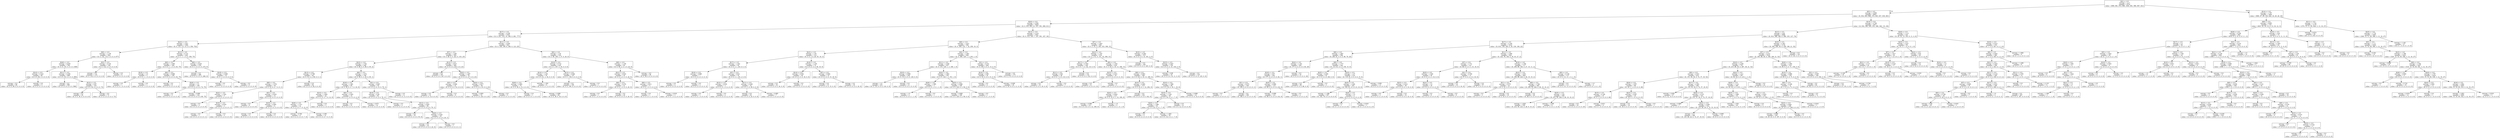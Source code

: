 digraph Tree {
node [shape=box] ;
0 [label="X[2] <= 0.5\nentropy = 3.17\nsamples = 8755\nvalue = [999, 981, 972, 988, 1000, 961, 966, 967, 921]"] ;
1 [label="X[5] <= 0.5\nentropy = 2.959\nsamples = 6851\nvalue = [0, 934, 943, 888, 374, 945, 937, 939, 891]"] ;
0 -> 1 [labeldistance=2.5, labelangle=45, headlabel="True"] ;
2 [label="X[20] <= 0.5\nentropy = 2.592\nsamples = 3834\nvalue = [0, 0, 553, 493, 21, 557, 591, 808, 811]"] ;
1 -> 2 ;
3 [label="X[17] <= 0.5\nentropy = 2.238\nsamples = 2183\nvalue = [0, 0, 241, 310, 14, 360, 0, 481, 777]"] ;
2 -> 3 ;
4 [label="X[23] <= 0.5\nentropy = 1.637\nsamples = 1360\nvalue = [0, 0, 133, 111, 6, 0, 0, 358, 752]"] ;
3 -> 4 ;
5 [label="X[8] <= 0.5\nentropy = 1.136\nsamples = 924\nvalue = [0, 0, 132, 110, 5, 0, 0, 0, 677]"] ;
4 -> 5 ;
6 [label="X[26] <= 0.5\nentropy = 0.639\nsamples = 784\nvalue = [0, 0, 0, 110, 5, 0, 0, 0, 669]"] ;
5 -> 6 ;
7 [label="X[14] <= 0.5\nentropy = 0.323\nsamples = 85\nvalue = [0, 0, 0, 80, 5, 0, 0, 0, 0]"] ;
6 -> 7 ;
8 [label="entropy = 0.0\nsamples = 80\nvalue = [0, 0, 0, 80, 0, 0, 0, 0, 0]"] ;
7 -> 8 ;
9 [label="entropy = 0.0\nsamples = 5\nvalue = [0, 0, 0, 0, 5, 0, 0, 0, 0]"] ;
7 -> 9 ;
10 [label="X[11] <= 0.5\nentropy = 0.256\nsamples = 699\nvalue = [0, 0, 0, 30, 0, 0, 0, 0, 669]"] ;
6 -> 10 ;
11 [label="entropy = 0.0\nsamples = 596\nvalue = [0, 0, 0, 0, 0, 0, 0, 0, 596]"] ;
10 -> 11 ;
12 [label="X[12] <= 0.5\nentropy = 0.87\nsamples = 103\nvalue = [0, 0, 0, 30, 0, 0, 0, 0, 73]"] ;
10 -> 12 ;
13 [label="entropy = 0.0\nsamples = 30\nvalue = [0, 0, 0, 30, 0, 0, 0, 0, 0]"] ;
12 -> 13 ;
14 [label="entropy = 0.0\nsamples = 73\nvalue = [0, 0, 0, 0, 0, 0, 0, 0, 73]"] ;
12 -> 14 ;
15 [label="X[3] <= 0.5\nentropy = 0.316\nsamples = 140\nvalue = [0, 0, 132, 0, 0, 0, 0, 0, 8]"] ;
5 -> 15 ;
16 [label="entropy = 0.0\nsamples = 132\nvalue = [0, 0, 132, 0, 0, 0, 0, 0, 0]"] ;
15 -> 16 ;
17 [label="entropy = 0.0\nsamples = 8\nvalue = [0, 0, 0, 0, 0, 0, 0, 0, 8]"] ;
15 -> 17 ;
18 [label="X[13] <= 0.5\nentropy = 0.731\nsamples = 436\nvalue = [0, 0, 1, 1, 1, 0, 0, 358, 75]"] ;
4 -> 18 ;
19 [label="X[9] <= 0.5\nentropy = 1.095\nsamples = 160\nvalue = [0, 0, 0, 1, 1, 0, 0, 83, 75]"] ;
18 -> 19 ;
20 [label="X[19] <= 0.5\nentropy = 1.0\nsamples = 2\nvalue = [0, 0, 0, 1, 1, 0, 0, 0, 0]"] ;
19 -> 20 ;
21 [label="entropy = 0.0\nsamples = 1\nvalue = [0, 0, 0, 0, 1, 0, 0, 0, 0]"] ;
20 -> 21 ;
22 [label="entropy = 0.0\nsamples = 1\nvalue = [0, 0, 0, 1, 0, 0, 0, 0, 0]"] ;
20 -> 22 ;
23 [label="X[6] <= 0.5\nentropy = 0.998\nsamples = 158\nvalue = [0, 0, 0, 0, 0, 0, 0, 83, 75]"] ;
19 -> 23 ;
24 [label="entropy = 0.0\nsamples = 9\nvalue = [0, 0, 0, 0, 0, 0, 0, 9, 0]"] ;
23 -> 24 ;
25 [label="X[26] <= 0.5\nentropy = 1.0\nsamples = 149\nvalue = [0, 0, 0, 0, 0, 0, 0, 74, 75]"] ;
23 -> 25 ;
26 [label="entropy = 0.0\nsamples = 5\nvalue = [0, 0, 0, 0, 0, 0, 0, 5, 0]"] ;
25 -> 26 ;
27 [label="entropy = 0.999\nsamples = 144\nvalue = [0, 0, 0, 0, 0, 0, 0, 69, 75]"] ;
25 -> 27 ;
28 [label="X[8] <= 0.5\nentropy = 0.035\nsamples = 276\nvalue = [0, 0, 1, 0, 0, 0, 0, 275, 0]"] ;
18 -> 28 ;
29 [label="entropy = 0.0\nsamples = 266\nvalue = [0, 0, 0, 0, 0, 0, 0, 266, 0]"] ;
28 -> 29 ;
30 [label="X[18] <= 0.5\nentropy = 0.469\nsamples = 10\nvalue = [0, 0, 1, 0, 0, 0, 0, 9, 0]"] ;
28 -> 30 ;
31 [label="entropy = 0.0\nsamples = 1\nvalue = [0, 0, 1, 0, 0, 0, 0, 0, 0]"] ;
30 -> 31 ;
32 [label="entropy = 0.0\nsamples = 9\nvalue = [0, 0, 0, 0, 0, 0, 0, 9, 0]"] ;
30 -> 32 ;
33 [label="X[11] <= 0.5\nentropy = 2.029\nsamples = 823\nvalue = [0, 0, 108, 199, 8, 360, 0, 123, 25]"] ;
3 -> 33 ;
34 [label="X[7] <= 0.5\nentropy = 1.487\nsamples = 505\nvalue = [0, 0, 49, 0, 5, 323, 0, 103, 25]"] ;
33 -> 34 ;
35 [label="X[23] <= 0.5\nentropy = 1.702\nsamples = 240\nvalue = [0, 0, 49, 0, 5, 89, 0, 95, 2]"] ;
34 -> 35 ;
36 [label="X[13] <= 0.5\nentropy = 0.788\nsamples = 82\nvalue = [0, 0, 10, 0, 2, 69, 0, 0, 1]"] ;
35 -> 36 ;
37 [label="X[8] <= 0.5\nentropy = 1.578\nsamples = 20\nvalue = [0, 0, 10, 0, 2, 7, 0, 0, 1]"] ;
36 -> 37 ;
38 [label="X[22] <= 0.5\nentropy = 1.522\nsamples = 5\nvalue = [0, 0, 0, 0, 2, 2, 0, 0, 1]"] ;
37 -> 38 ;
39 [label="entropy = 0.0\nsamples = 2\nvalue = [0, 0, 0, 0, 0, 2, 0, 0, 0]"] ;
38 -> 39 ;
40 [label="X[18] <= 0.5\nentropy = 0.918\nsamples = 3\nvalue = [0, 0, 0, 0, 2, 0, 0, 0, 1]"] ;
38 -> 40 ;
41 [label="entropy = 0.0\nsamples = 1\nvalue = [0, 0, 0, 0, 0, 0, 0, 0, 1]"] ;
40 -> 41 ;
42 [label="entropy = 0.0\nsamples = 2\nvalue = [0, 0, 0, 0, 2, 0, 0, 0, 0]"] ;
40 -> 42 ;
43 [label="X[3] <= 0.5\nentropy = 0.918\nsamples = 15\nvalue = [0, 0, 10, 0, 0, 5, 0, 0, 0]"] ;
37 -> 43 ;
44 [label="entropy = 0.0\nsamples = 6\nvalue = [0, 0, 6, 0, 0, 0, 0, 0, 0]"] ;
43 -> 44 ;
45 [label="X[19] <= 0.5\nentropy = 0.991\nsamples = 9\nvalue = [0, 0, 4, 0, 0, 5, 0, 0, 0]"] ;
43 -> 45 ;
46 [label="entropy = 0.0\nsamples = 4\nvalue = [0, 0, 4, 0, 0, 0, 0, 0, 0]"] ;
45 -> 46 ;
47 [label="entropy = 0.0\nsamples = 5\nvalue = [0, 0, 0, 0, 0, 5, 0, 0, 0]"] ;
45 -> 47 ;
48 [label="entropy = 0.0\nsamples = 62\nvalue = [0, 0, 0, 0, 0, 62, 0, 0, 0]"] ;
36 -> 48 ;
49 [label="X[6] <= 0.5\nentropy = 1.472\nsamples = 158\nvalue = [0, 0, 39, 0, 3, 20, 0, 95, 1]"] ;
35 -> 49 ;
50 [label="X[19] <= 0.5\nentropy = 1.491\nsamples = 65\nvalue = [0, 0, 39, 0, 3, 7, 0, 16, 0]"] ;
49 -> 50 ;
51 [label="X[14] <= 0.5\nentropy = 1.692\nsamples = 24\nvalue = [0, 0, 2, 0, 3, 7, 0, 12, 0]"] ;
50 -> 51 ;
52 [label="X[26] <= 0.5\nentropy = 1.313\nsamples = 21\nvalue = [0, 0, 2, 0, 0, 7, 0, 12, 0]"] ;
51 -> 52 ;
53 [label="entropy = 0.764\nsamples = 9\nvalue = [0, 0, 2, 0, 0, 0, 0, 7, 0]"] ;
52 -> 53 ;
54 [label="entropy = 0.98\nsamples = 12\nvalue = [0, 0, 0, 0, 0, 7, 0, 5, 0]"] ;
52 -> 54 ;
55 [label="entropy = 0.0\nsamples = 3\nvalue = [0, 0, 0, 0, 3, 0, 0, 0, 0]"] ;
51 -> 55 ;
56 [label="X[0] <= 0.5\nentropy = 0.461\nsamples = 41\nvalue = [0, 0, 37, 0, 0, 0, 0, 4, 0]"] ;
50 -> 56 ;
57 [label="entropy = 0.0\nsamples = 31\nvalue = [0, 0, 31, 0, 0, 0, 0, 0, 0]"] ;
56 -> 57 ;
58 [label="entropy = 0.971\nsamples = 10\nvalue = [0, 0, 6, 0, 0, 0, 0, 4, 0]"] ;
56 -> 58 ;
59 [label="X[1] <= 0.5\nentropy = 0.667\nsamples = 93\nvalue = [0, 0, 0, 0, 0, 13, 0, 79, 1]"] ;
49 -> 59 ;
60 [label="X[19] <= 0.5\nentropy = 0.26\nsamples = 82\nvalue = [0, 0, 0, 0, 0, 2, 0, 79, 1]"] ;
59 -> 60 ;
61 [label="entropy = 0.0\nsamples = 2\nvalue = [0, 0, 0, 0, 0, 2, 0, 0, 0]"] ;
60 -> 61 ;
62 [label="X[12] <= 0.5\nentropy = 0.097\nsamples = 80\nvalue = [0, 0, 0, 0, 0, 0, 0, 79, 1]"] ;
60 -> 62 ;
63 [label="entropy = 0.0\nsamples = 55\nvalue = [0, 0, 0, 0, 0, 0, 0, 55, 0]"] ;
62 -> 63 ;
64 [label="X[26] <= 0.5\nentropy = 0.242\nsamples = 25\nvalue = [0, 0, 0, 0, 0, 0, 0, 24, 1]"] ;
62 -> 64 ;
65 [label="entropy = 0.0\nsamples = 24\nvalue = [0, 0, 0, 0, 0, 0, 0, 24, 0]"] ;
64 -> 65 ;
66 [label="entropy = 0.0\nsamples = 1\nvalue = [0, 0, 0, 0, 0, 0, 0, 0, 1]"] ;
64 -> 66 ;
67 [label="entropy = 0.0\nsamples = 11\nvalue = [0, 0, 0, 0, 0, 11, 0, 0, 0]"] ;
59 -> 67 ;
68 [label="X[12] <= 0.5\nentropy = 0.617\nsamples = 265\nvalue = [0, 0, 0, 0, 0, 234, 0, 8, 23]"] ;
34 -> 68 ;
69 [label="entropy = 0.0\nsamples = 187\nvalue = [0, 0, 0, 0, 0, 187, 0, 0, 0]"] ;
68 -> 69 ;
70 [label="X[22] <= 0.5\nentropy = 1.297\nsamples = 78\nvalue = [0, 0, 0, 0, 0, 47, 0, 8, 23]"] ;
68 -> 70 ;
71 [label="X[3] <= 0.5\nentropy = 0.946\nsamples = 22\nvalue = [0, 0, 0, 0, 0, 14, 0, 8, 0]"] ;
70 -> 71 ;
72 [label="entropy = 0.0\nsamples = 14\nvalue = [0, 0, 0, 0, 0, 14, 0, 0, 0]"] ;
71 -> 72 ;
73 [label="entropy = 0.0\nsamples = 8\nvalue = [0, 0, 0, 0, 0, 0, 0, 8, 0]"] ;
71 -> 73 ;
74 [label="X[24] <= 0.5\nentropy = 0.977\nsamples = 56\nvalue = [0, 0, 0, 0, 0, 33, 0, 0, 23]"] ;
70 -> 74 ;
75 [label="entropy = 0.993\nsamples = 51\nvalue = [0, 0, 0, 0, 0, 28, 0, 0, 23]"] ;
74 -> 75 ;
76 [label="entropy = 0.0\nsamples = 5\nvalue = [0, 0, 0, 0, 0, 5, 0, 0, 0]"] ;
74 -> 76 ;
77 [label="X[0] <= 0.5\nentropy = 1.55\nsamples = 318\nvalue = [0, 0, 59, 199, 3, 37, 0, 20, 0]"] ;
33 -> 77 ;
78 [label="X[19] <= 0.5\nentropy = 0.731\nsamples = 235\nvalue = [0, 0, 1, 197, 3, 34, 0, 0, 0]"] ;
77 -> 78 ;
79 [label="X[14] <= 0.5\nentropy = 1.191\nsamples = 78\nvalue = [0, 0, 0, 41, 3, 34, 0, 0, 0]"] ;
78 -> 79 ;
80 [label="X[26] <= 0.5\nentropy = 0.991\nsamples = 70\nvalue = [0, 0, 0, 39, 0, 31, 0, 0, 0]"] ;
79 -> 80 ;
81 [label="entropy = 0.0\nsamples = 1\nvalue = [0, 0, 0, 0, 0, 1, 0, 0, 0]"] ;
80 -> 81 ;
82 [label="entropy = 0.988\nsamples = 69\nvalue = [0, 0, 0, 39, 0, 30, 0, 0, 0]"] ;
80 -> 82 ;
83 [label="entropy = 1.561\nsamples = 8\nvalue = [0, 0, 0, 2, 3, 3, 0, 0, 0]"] ;
79 -> 83 ;
84 [label="X[13] <= 0.5\nentropy = 0.056\nsamples = 157\nvalue = [0, 0, 1, 156, 0, 0, 0, 0, 0]"] ;
78 -> 84 ;
85 [label="entropy = 0.0\nsamples = 156\nvalue = [0, 0, 0, 156, 0, 0, 0, 0, 0]"] ;
84 -> 85 ;
86 [label="entropy = 0.0\nsamples = 1\nvalue = [0, 0, 1, 0, 0, 0, 0, 0, 0]"] ;
84 -> 86 ;
87 [label="X[8] <= 0.5\nentropy = 1.159\nsamples = 83\nvalue = [0, 0, 58, 2, 0, 3, 0, 20, 0]"] ;
77 -> 87 ;
88 [label="X[21] <= 0.5\nentropy = 0.916\nsamples = 25\nvalue = [0, 0, 0, 2, 0, 3, 0, 20, 0]"] ;
87 -> 88 ;
89 [label="X[6] <= 0.5\nentropy = 0.276\nsamples = 21\nvalue = [0, 0, 0, 1, 0, 0, 0, 20, 0]"] ;
88 -> 89 ;
90 [label="entropy = 0.0\nsamples = 1\nvalue = [0, 0, 0, 1, 0, 0, 0, 0, 0]"] ;
89 -> 90 ;
91 [label="entropy = 0.0\nsamples = 20\nvalue = [0, 0, 0, 0, 0, 0, 0, 20, 0]"] ;
89 -> 91 ;
92 [label="X[6] <= 0.5\nentropy = 0.811\nsamples = 4\nvalue = [0, 0, 0, 1, 0, 3, 0, 0, 0]"] ;
88 -> 92 ;
93 [label="entropy = 0.0\nsamples = 1\nvalue = [0, 0, 0, 0, 0, 1, 0, 0, 0]"] ;
92 -> 93 ;
94 [label="entropy = 0.918\nsamples = 3\nvalue = [0, 0, 0, 1, 0, 2, 0, 0, 0]"] ;
92 -> 94 ;
95 [label="entropy = 0.0\nsamples = 58\nvalue = [0, 0, 58, 0, 0, 0, 0, 0, 0]"] ;
87 -> 95 ;
96 [label="X[13] <= 0.5\nentropy = 2.314\nsamples = 1651\nvalue = [0, 0, 312, 183, 7, 197, 591, 327, 34]"] ;
2 -> 96 ;
97 [label="X[8] <= 0.5\nentropy = 1.915\nsamples = 760\nvalue = [0, 0, 309, 132, 7, 32, 258, 19, 3]"] ;
96 -> 97 ;
98 [label="X[23] <= 0.5\nentropy = 1.93\nsamples = 114\nvalue = [0, 0, 0, 3, 6, 29, 55, 18, 3]"] ;
97 -> 98 ;
99 [label="X[17] <= 0.5\nentropy = 1.442\nsamples = 42\nvalue = [0, 0, 0, 3, 1, 29, 6, 0, 3]"] ;
98 -> 99 ;
100 [label="X[16] <= 0.5\nentropy = 0.985\nsamples = 7\nvalue = [0, 0, 0, 0, 0, 0, 4, 0, 3]"] ;
99 -> 100 ;
101 [label="entropy = 0.0\nsamples = 4\nvalue = [0, 0, 0, 0, 0, 0, 4, 0, 0]"] ;
100 -> 101 ;
102 [label="entropy = 0.0\nsamples = 3\nvalue = [0, 0, 0, 0, 0, 0, 0, 0, 3]"] ;
100 -> 102 ;
103 [label="X[7] <= 0.5\nentropy = 0.911\nsamples = 35\nvalue = [0, 0, 0, 3, 1, 29, 2, 0, 0]"] ;
99 -> 103 ;
104 [label="X[12] <= 0.5\nentropy = 0.918\nsamples = 3\nvalue = [0, 0, 0, 0, 1, 0, 2, 0, 0]"] ;
103 -> 104 ;
105 [label="entropy = 0.0\nsamples = 1\nvalue = [0, 0, 0, 0, 1, 0, 0, 0, 0]"] ;
104 -> 105 ;
106 [label="entropy = 0.0\nsamples = 2\nvalue = [0, 0, 0, 0, 0, 0, 2, 0, 0]"] ;
104 -> 106 ;
107 [label="X[11] <= 0.5\nentropy = 0.449\nsamples = 32\nvalue = [0, 0, 0, 3, 0, 29, 0, 0, 0]"] ;
103 -> 107 ;
108 [label="entropy = 0.0\nsamples = 25\nvalue = [0, 0, 0, 0, 0, 25, 0, 0, 0]"] ;
107 -> 108 ;
109 [label="entropy = 0.985\nsamples = 7\nvalue = [0, 0, 0, 3, 0, 4, 0, 0, 0]"] ;
107 -> 109 ;
110 [label="X[16] <= 0.5\nentropy = 1.145\nsamples = 72\nvalue = [0, 0, 0, 0, 5, 0, 49, 18, 0]"] ;
98 -> 110 ;
111 [label="X[14] <= 0.5\nentropy = 0.552\nsamples = 39\nvalue = [0, 0, 0, 0, 5, 0, 34, 0, 0]"] ;
110 -> 111 ;
112 [label="entropy = 0.0\nsamples = 34\nvalue = [0, 0, 0, 0, 0, 0, 34, 0, 0]"] ;
111 -> 112 ;
113 [label="entropy = 0.0\nsamples = 5\nvalue = [0, 0, 0, 0, 5, 0, 0, 0, 0]"] ;
111 -> 113 ;
114 [label="X[7] <= 0.5\nentropy = 0.994\nsamples = 33\nvalue = [0, 0, 0, 0, 0, 0, 15, 18, 0]"] ;
110 -> 114 ;
115 [label="entropy = 0.0\nsamples = 15\nvalue = [0, 0, 0, 0, 0, 0, 15, 0, 0]"] ;
114 -> 115 ;
116 [label="entropy = 0.0\nsamples = 18\nvalue = [0, 0, 0, 0, 0, 0, 0, 18, 0]"] ;
114 -> 116 ;
117 [label="X[4] <= 0.5\nentropy = 1.563\nsamples = 646\nvalue = [0, 0, 309, 129, 1, 3, 203, 1, 0]"] ;
97 -> 117 ;
118 [label="X[11] <= 0.5\nentropy = 1.639\nsamples = 437\nvalue = [0, 0, 115, 129, 1, 3, 188, 1, 0]"] ;
117 -> 118 ;
119 [label="X[10] <= 0.5\nentropy = 0.998\nsamples = 244\nvalue = [0, 0, 115, 0, 0, 0, 129, 0, 0]"] ;
118 -> 119 ;
120 [label="entropy = 1.0\nsamples = 231\nvalue = [0, 0, 115, 0, 0, 0, 116, 0, 0]"] ;
119 -> 120 ;
121 [label="entropy = 0.0\nsamples = 13\nvalue = [0, 0, 0, 0, 0, 0, 13, 0, 0]"] ;
119 -> 121 ;
122 [label="X[22] <= 0.5\nentropy = 1.083\nsamples = 193\nvalue = [0, 0, 0, 129, 1, 3, 59, 1, 0]"] ;
118 -> 122 ;
123 [label="X[26] <= 0.5\nentropy = 1.585\nsamples = 3\nvalue = [0, 0, 0, 0, 1, 0, 1, 1, 0]"] ;
122 -> 123 ;
124 [label="entropy = 1.0\nsamples = 2\nvalue = [0, 0, 0, 0, 0, 0, 1, 1, 0]"] ;
123 -> 124 ;
125 [label="entropy = 0.0\nsamples = 1\nvalue = [0, 0, 0, 0, 1, 0, 0, 0, 0]"] ;
123 -> 125 ;
126 [label="X[25] <= 0.5\nentropy = 0.996\nsamples = 190\nvalue = [0, 0, 0, 129, 0, 3, 58, 0, 0]"] ;
122 -> 126 ;
127 [label="entropy = 0.969\nsamples = 189\nvalue = [0, 0, 0, 129, 0, 2, 58, 0, 0]"] ;
126 -> 127 ;
128 [label="entropy = 0.0\nsamples = 1\nvalue = [0, 0, 0, 0, 0, 1, 0, 0, 0]"] ;
126 -> 128 ;
129 [label="X[1] <= 0.5\nentropy = 0.372\nsamples = 209\nvalue = [0, 0, 194, 0, 0, 0, 15, 0, 0]"] ;
117 -> 129 ;
130 [label="X[10] <= 0.5\nentropy = 0.99\nsamples = 34\nvalue = [0, 0, 19, 0, 0, 0, 15, 0, 0]"] ;
129 -> 130 ;
131 [label="entropy = 0.0\nsamples = 4\nvalue = [0, 0, 0, 0, 0, 0, 4, 0, 0]"] ;
130 -> 131 ;
132 [label="entropy = 0.948\nsamples = 30\nvalue = [0, 0, 19, 0, 0, 0, 11, 0, 0]"] ;
130 -> 132 ;
133 [label="entropy = 0.0\nsamples = 175\nvalue = [0, 0, 175, 0, 0, 0, 0, 0, 0]"] ;
129 -> 133 ;
134 [label="X[7] <= 0.5\nentropy = 1.943\nsamples = 891\nvalue = [0, 0, 3, 51, 0, 165, 333, 308, 31]"] ;
96 -> 134 ;
135 [label="X[23] <= 0.5\nentropy = 1.797\nsamples = 576\nvalue = [0, 0, 3, 51, 0, 151, 32, 308, 31]"] ;
134 -> 135 ;
136 [label="X[17] <= 0.5\nentropy = 0.783\nsamples = 158\nvalue = [0, 0, 0, 7, 0, 132, 19, 0, 0]"] ;
135 -> 136 ;
137 [label="X[11] <= 0.5\nentropy = 0.84\nsamples = 26\nvalue = [0, 0, 0, 7, 0, 0, 19, 0, 0]"] ;
136 -> 137 ;
138 [label="entropy = 0.0\nsamples = 19\nvalue = [0, 0, 0, 0, 0, 0, 19, 0, 0]"] ;
137 -> 138 ;
139 [label="entropy = 0.0\nsamples = 7\nvalue = [0, 0, 0, 7, 0, 0, 0, 0, 0]"] ;
137 -> 139 ;
140 [label="entropy = 0.0\nsamples = 132\nvalue = [0, 0, 0, 0, 0, 132, 0, 0, 0]"] ;
136 -> 140 ;
141 [label="X[0] <= 0.5\nentropy = 1.354\nsamples = 418\nvalue = [0, 0, 3, 44, 0, 19, 13, 308, 31]"] ;
135 -> 141 ;
142 [label="X[15] <= 0.5\nentropy = 0.431\nsamples = 34\nvalue = [0, 0, 3, 0, 0, 0, 0, 0, 31]"] ;
141 -> 142 ;
143 [label="entropy = 0.0\nsamples = 31\nvalue = [0, 0, 0, 0, 0, 0, 0, 0, 31]"] ;
142 -> 143 ;
144 [label="entropy = 0.0\nsamples = 3\nvalue = [0, 0, 3, 0, 0, 0, 0, 0, 0]"] ;
142 -> 144 ;
145 [label="X[6] <= 0.5\nentropy = 0.993\nsamples = 384\nvalue = [0, 0, 0, 44, 0, 19, 13, 308, 0]"] ;
141 -> 145 ;
146 [label="X[10] <= 0.5\nentropy = 0.465\nsamples = 315\nvalue = [0, 0, 0, 10, 0, 1, 12, 292, 0]"] ;
145 -> 146 ;
147 [label="X[24] <= 0.5\nentropy = 0.624\nsamples = 213\nvalue = [0, 0, 0, 10, 0, 1, 12, 190, 0]"] ;
146 -> 147 ;
148 [label="entropy = 0.586\nsamples = 211\nvalue = [0, 0, 0, 10, 0, 0, 12, 189, 0]"] ;
147 -> 148 ;
149 [label="entropy = 1.0\nsamples = 2\nvalue = [0, 0, 0, 0, 0, 1, 0, 1, 0]"] ;
147 -> 149 ;
150 [label="entropy = 0.0\nsamples = 102\nvalue = [0, 0, 0, 0, 0, 0, 0, 102, 0]"] ;
146 -> 150 ;
151 [label="X[10] <= 0.5\nentropy = 1.586\nsamples = 69\nvalue = [0, 0, 0, 34, 0, 18, 1, 16, 0]"] ;
145 -> 151 ;
152 [label="X[16] <= 0.5\nentropy = 1.162\nsamples = 46\nvalue = [0, 0, 0, 34, 0, 4, 1, 7, 0]"] ;
151 -> 152 ;
153 [label="X[26] <= 0.5\nentropy = 1.389\nsamples = 34\nvalue = [0, 0, 0, 22, 0, 4, 1, 7, 0]"] ;
152 -> 153 ;
154 [label="entropy = 0.0\nsamples = 4\nvalue = [0, 0, 0, 4, 0, 0, 0, 0, 0]"] ;
153 -> 154 ;
155 [label="entropy = 1.483\nsamples = 30\nvalue = [0, 0, 0, 18, 0, 4, 1, 7, 0]"] ;
153 -> 155 ;
156 [label="entropy = 0.0\nsamples = 12\nvalue = [0, 0, 0, 12, 0, 0, 0, 0, 0]"] ;
152 -> 156 ;
157 [label="entropy = 0.966\nsamples = 23\nvalue = [0, 0, 0, 0, 0, 14, 0, 9, 0]"] ;
151 -> 157 ;
158 [label="X[10] <= 0.5\nentropy = 0.262\nsamples = 315\nvalue = [0, 0, 0, 0, 0, 14, 301, 0, 0]"] ;
134 -> 158 ;
159 [label="entropy = 0.0\nsamples = 165\nvalue = [0, 0, 0, 0, 0, 0, 165, 0, 0]"] ;
158 -> 159 ;
160 [label="X[15] <= 0.5\nentropy = 0.447\nsamples = 150\nvalue = [0, 0, 0, 0, 0, 14, 136, 0, 0]"] ;
158 -> 160 ;
161 [label="entropy = 0.99\nsamples = 25\nvalue = [0, 0, 0, 0, 0, 14, 11, 0, 0]"] ;
160 -> 161 ;
162 [label="entropy = 0.0\nsamples = 125\nvalue = [0, 0, 0, 0, 0, 0, 125, 0, 0]"] ;
160 -> 162 ;
163 [label="X[14] <= 0.5\nentropy = 2.726\nsamples = 3017\nvalue = [0, 934, 390, 395, 353, 388, 346, 131, 80]"] ;
1 -> 163 ;
164 [label="X[13] <= 0.5\nentropy = 2.49\nsamples = 2586\nvalue = [0, 914, 368, 380, 0, 388, 335, 127, 74]"] ;
163 -> 164 ;
165 [label="X[17] <= 0.5\nentropy = 2.194\nsamples = 1410\nvalue = [0, 614, 159, 340, 0, 30, 139, 106, 22]"] ;
164 -> 165 ;
166 [label="X[8] <= 0.5\nentropy = 1.897\nsamples = 566\nvalue = [0, 290, 81, 0, 0, 0, 96, 79, 20]"] ;
165 -> 166 ;
167 [label="X[22] <= 0.5\nentropy = 1.161\nsamples = 261\nvalue = [0, 177, 0, 0, 0, 0, 0, 64, 20]"] ;
166 -> 167 ;
168 [label="X[19] <= 0.5\nentropy = 0.87\nsamples = 242\nvalue = [0, 177, 0, 0, 0, 0, 0, 64, 1]"] ;
167 -> 168 ;
169 [label="X[1] <= 0.5\nentropy = 0.075\nsamples = 109\nvalue = [0, 108, 0, 0, 0, 0, 0, 0, 1]"] ;
168 -> 169 ;
170 [label="entropy = 0.0\nsamples = 1\nvalue = [0, 0, 0, 0, 0, 0, 0, 0, 1]"] ;
169 -> 170 ;
171 [label="entropy = 0.0\nsamples = 108\nvalue = [0, 108, 0, 0, 0, 0, 0, 0, 0]"] ;
169 -> 171 ;
172 [label="X[25] <= 0.5\nentropy = 0.999\nsamples = 133\nvalue = [0, 69, 0, 0, 0, 0, 0, 64, 0]"] ;
168 -> 172 ;
173 [label="entropy = 0.998\nsamples = 131\nvalue = [0, 69, 0, 0, 0, 0, 0, 62, 0]"] ;
172 -> 173 ;
174 [label="entropy = 0.0\nsamples = 2\nvalue = [0, 0, 0, 0, 0, 0, 0, 2, 0]"] ;
172 -> 174 ;
175 [label="entropy = 0.0\nsamples = 19\nvalue = [0, 0, 0, 0, 0, 0, 0, 0, 19]"] ;
167 -> 175 ;
176 [label="X[9] <= 0.5\nentropy = 1.777\nsamples = 305\nvalue = [0, 113, 81, 0, 0, 0, 96, 15, 0]"] ;
166 -> 176 ;
177 [label="X[25] <= 0.5\nentropy = 0.209\nsamples = 91\nvalue = [0, 3, 0, 0, 0, 0, 88, 0, 0]"] ;
176 -> 177 ;
178 [label="entropy = 0.0\nsamples = 88\nvalue = [0, 0, 0, 0, 0, 0, 88, 0, 0]"] ;
177 -> 178 ;
179 [label="entropy = 0.0\nsamples = 3\nvalue = [0, 3, 0, 0, 0, 0, 0, 0, 0]"] ;
177 -> 179 ;
180 [label="X[19] <= 0.5\nentropy = 1.47\nsamples = 214\nvalue = [0, 110, 81, 0, 0, 0, 8, 15, 0]"] ;
176 -> 180 ;
181 [label="X[25] <= 0.5\nentropy = 1.426\nsamples = 201\nvalue = [0, 102, 81, 0, 0, 0, 8, 10, 0]"] ;
180 -> 181 ;
182 [label="entropy = 1.396\nsamples = 197\nvalue = [0, 102, 79, 0, 0, 0, 8, 8, 0]"] ;
181 -> 182 ;
183 [label="X[20] <= 0.5\nentropy = 1.0\nsamples = 4\nvalue = [0, 0, 2, 0, 0, 0, 0, 2, 0]"] ;
181 -> 183 ;
184 [label="entropy = 0.0\nsamples = 1\nvalue = [0, 0, 1, 0, 0, 0, 0, 0, 0]"] ;
183 -> 184 ;
185 [label="entropy = 0.918\nsamples = 3\nvalue = [0, 0, 1, 0, 0, 0, 0, 2, 0]"] ;
183 -> 185 ;
186 [label="entropy = 0.961\nsamples = 13\nvalue = [0, 8, 0, 0, 0, 0, 0, 5, 0]"] ;
180 -> 186 ;
187 [label="X[11] <= 0.5\nentropy = 1.946\nsamples = 844\nvalue = [0, 324, 78, 340, 0, 30, 43, 27, 2]"] ;
165 -> 187 ;
188 [label="X[7] <= 0.5\nentropy = 1.771\nsamples = 127\nvalue = [0, 66, 9, 0, 0, 3, 33, 16, 0]"] ;
187 -> 188 ;
189 [label="X[25] <= 0.5\nentropy = 1.528\nsamples = 54\nvalue = [0, 9, 9, 0, 0, 3, 33, 0, 0]"] ;
188 -> 189 ;
190 [label="X[23] <= 0.5\nentropy = 0.414\nsamples = 36\nvalue = [0, 0, 0, 0, 0, 3, 33, 0, 0]"] ;
189 -> 190 ;
191 [label="entropy = 0.0\nsamples = 3\nvalue = [0, 0, 0, 0, 0, 3, 0, 0, 0]"] ;
190 -> 191 ;
192 [label="entropy = 0.0\nsamples = 33\nvalue = [0, 0, 0, 0, 0, 0, 33, 0, 0]"] ;
190 -> 192 ;
193 [label="X[23] <= 0.5\nentropy = 1.0\nsamples = 18\nvalue = [0, 9, 9, 0, 0, 0, 0, 0, 0]"] ;
189 -> 193 ;
194 [label="entropy = 0.0\nsamples = 9\nvalue = [0, 0, 9, 0, 0, 0, 0, 0, 0]"] ;
193 -> 194 ;
195 [label="entropy = 0.0\nsamples = 9\nvalue = [0, 9, 0, 0, 0, 0, 0, 0, 0]"] ;
193 -> 195 ;
196 [label="X[1] <= 0.5\nentropy = 0.759\nsamples = 73\nvalue = [0, 57, 0, 0, 0, 0, 0, 16, 0]"] ;
188 -> 196 ;
197 [label="entropy = 0.0\nsamples = 16\nvalue = [0, 0, 0, 0, 0, 0, 0, 16, 0]"] ;
196 -> 197 ;
198 [label="entropy = 0.0\nsamples = 57\nvalue = [0, 57, 0, 0, 0, 0, 0, 0, 0]"] ;
196 -> 198 ;
199 [label="X[19] <= 0.5\nentropy = 1.746\nsamples = 717\nvalue = [0, 258, 69, 340, 0, 27, 10, 11, 2]"] ;
187 -> 199 ;
200 [label="X[23] <= 0.5\nentropy = 1.831\nsamples = 604\nvalue = [0, 258, 69, 229, 0, 26, 10, 10, 2]"] ;
199 -> 200 ;
201 [label="X[1] <= 0.5\nentropy = 0.575\nsamples = 22\nvalue = [0, 0, 19, 3, 0, 0, 0, 0, 0]"] ;
200 -> 201 ;
202 [label="entropy = 0.0\nsamples = 3\nvalue = [0, 0, 0, 3, 0, 0, 0, 0, 0]"] ;
201 -> 202 ;
203 [label="entropy = 0.0\nsamples = 19\nvalue = [0, 0, 19, 0, 0, 0, 0, 0, 0]"] ;
201 -> 203 ;
204 [label="X[8] <= 0.5\nentropy = 1.784\nsamples = 582\nvalue = [0, 258, 50, 226, 0, 26, 10, 10, 2]"] ;
200 -> 204 ;
205 [label="entropy = 0.0\nsamples = 46\nvalue = [0, 46, 0, 0, 0, 0, 0, 0, 0]"] ;
204 -> 205 ;
206 [label="X[25] <= 0.5\nentropy = 1.83\nsamples = 536\nvalue = [0, 212, 50, 226, 0, 26, 10, 10, 2]"] ;
204 -> 206 ;
207 [label="entropy = 1.828\nsamples = 530\nvalue = [0, 210, 50, 223, 0, 26, 9, 10, 2]"] ;
206 -> 207 ;
208 [label="entropy = 1.459\nsamples = 6\nvalue = [0, 2, 0, 3, 0, 0, 1, 0, 0]"] ;
206 -> 208 ;
209 [label="X[0] <= 0.5\nentropy = 0.146\nsamples = 113\nvalue = [0, 0, 0, 111, 0, 1, 0, 1, 0]"] ;
199 -> 209 ;
210 [label="entropy = 0.0\nsamples = 111\nvalue = [0, 0, 0, 111, 0, 0, 0, 0, 0]"] ;
209 -> 210 ;
211 [label="entropy = 1.0\nsamples = 2\nvalue = [0, 0, 0, 0, 0, 1, 0, 1, 0]"] ;
209 -> 211 ;
212 [label="X[19] <= 0.5\nentropy = 2.367\nsamples = 1176\nvalue = [0, 300, 209, 40, 0, 358, 196, 21, 52]"] ;
164 -> 212 ;
213 [label="X[7] <= 0.5\nentropy = 2.273\nsamples = 1035\nvalue = [0, 300, 68, 40, 0, 358, 196, 21, 52]"] ;
212 -> 213 ;
214 [label="X[10] <= 0.5\nentropy = 2.248\nsamples = 721\nvalue = [0, 215, 68, 40, 0, 287, 38, 21, 52]"] ;
213 -> 214 ;
215 [label="X[0] <= 0.5\nentropy = 2.523\nsamples = 414\nvalue = [0, 151, 44, 40, 0, 72, 37, 18, 52]"] ;
214 -> 215 ;
216 [label="X[24] <= 0.5\nentropy = 1.057\nsamples = 66\nvalue = [0, 18, 1, 1, 0, 0, 0, 0, 46]"] ;
215 -> 216 ;
217 [label="X[15] <= 0.5\nentropy = 0.149\nsamples = 47\nvalue = [0, 0, 1, 0, 0, 0, 0, 0, 46]"] ;
216 -> 217 ;
218 [label="entropy = 0.0\nsamples = 43\nvalue = [0, 0, 0, 0, 0, 0, 0, 0, 43]"] ;
217 -> 218 ;
219 [label="entropy = 0.811\nsamples = 4\nvalue = [0, 0, 1, 0, 0, 0, 0, 0, 3]"] ;
217 -> 219 ;
220 [label="X[23] <= 0.5\nentropy = 0.297\nsamples = 19\nvalue = [0, 18, 0, 1, 0, 0, 0, 0, 0]"] ;
216 -> 220 ;
221 [label="entropy = 0.0\nsamples = 18\nvalue = [0, 18, 0, 0, 0, 0, 0, 0, 0]"] ;
220 -> 221 ;
222 [label="entropy = 0.0\nsamples = 1\nvalue = [0, 0, 0, 1, 0, 0, 0, 0, 0]"] ;
220 -> 222 ;
223 [label="X[17] <= 0.5\nentropy = 2.393\nsamples = 348\nvalue = [0, 133, 43, 39, 0, 72, 37, 18, 6]"] ;
215 -> 223 ;
224 [label="entropy = 0.991\nsamples = 27\nvalue = [0, 0, 12, 15, 0, 0, 0, 0, 0]"] ;
223 -> 224 ;
225 [label="X[26] <= 0.5\nentropy = 2.315\nsamples = 321\nvalue = [0, 133, 31, 24, 0, 72, 37, 18, 6]"] ;
223 -> 225 ;
226 [label="entropy = 0.985\nsamples = 7\nvalue = [0, 0, 3, 0, 0, 0, 4, 0, 0]"] ;
225 -> 226 ;
227 [label="X[22] <= 0.5\nentropy = 2.294\nsamples = 314\nvalue = [0, 133, 28, 24, 0, 72, 33, 18, 6]"] ;
225 -> 227 ;
228 [label="entropy = 2.3\nsamples = 300\nvalue = [0, 125, 28, 24, 0, 72, 27, 18, 6]"] ;
227 -> 228 ;
229 [label="entropy = 0.985\nsamples = 14\nvalue = [0, 8, 0, 0, 0, 0, 6, 0, 0]"] ;
227 -> 229 ;
230 [label="X[22] <= 0.5\nentropy = 1.211\nsamples = 307\nvalue = [0, 64, 24, 0, 0, 215, 1, 3, 0]"] ;
214 -> 230 ;
231 [label="X[20] <= 0.5\nentropy = 1.112\nsamples = 285\nvalue = [0, 42, 24, 0, 0, 215, 1, 3, 0]"] ;
230 -> 231 ;
232 [label="X[25] <= 0.5\nentropy = 1.489\nsamples = 34\nvalue = [0, 17, 1, 0, 0, 13, 0, 3, 0]"] ;
231 -> 232 ;
233 [label="entropy = 1.552\nsamples = 29\nvalue = [0, 12, 1, 0, 0, 13, 0, 3, 0]"] ;
232 -> 233 ;
234 [label="entropy = 0.0\nsamples = 5\nvalue = [0, 5, 0, 0, 0, 0, 0, 0, 0]"] ;
232 -> 234 ;
235 [label="X[1] <= 0.5\nentropy = 0.931\nsamples = 251\nvalue = [0, 25, 23, 0, 0, 202, 1, 0, 0]"] ;
231 -> 235 ;
236 [label="X[24] <= 0.5\nentropy = 0.902\nsamples = 248\nvalue = [0, 25, 23, 0, 0, 200, 0, 0, 0]"] ;
235 -> 236 ;
237 [label="entropy = 0.909\nsamples = 245\nvalue = [0, 25, 23, 0, 0, 197, 0, 0, 0]"] ;
236 -> 237 ;
238 [label="entropy = 0.0\nsamples = 3\nvalue = [0, 0, 0, 0, 0, 3, 0, 0, 0]"] ;
236 -> 238 ;
239 [label="entropy = 0.918\nsamples = 3\nvalue = [0, 0, 0, 0, 0, 2, 1, 0, 0]"] ;
235 -> 239 ;
240 [label="entropy = 0.0\nsamples = 22\nvalue = [0, 22, 0, 0, 0, 0, 0, 0, 0]"] ;
230 -> 240 ;
241 [label="X[20] <= 0.5\nentropy = 1.494\nsamples = 314\nvalue = [0, 85, 0, 0, 0, 71, 158, 0, 0]"] ;
213 -> 241 ;
242 [label="X[15] <= 0.5\nentropy = 0.996\nsamples = 154\nvalue = [0, 83, 0, 0, 0, 71, 0, 0, 0]"] ;
241 -> 242 ;
243 [label="X[0] <= 0.5\nentropy = 0.106\nsamples = 72\nvalue = [0, 1, 0, 0, 0, 71, 0, 0, 0]"] ;
242 -> 243 ;
244 [label="entropy = 0.0\nsamples = 1\nvalue = [0, 1, 0, 0, 0, 0, 0, 0, 0]"] ;
243 -> 244 ;
245 [label="entropy = 0.0\nsamples = 71\nvalue = [0, 0, 0, 0, 0, 71, 0, 0, 0]"] ;
243 -> 245 ;
246 [label="entropy = 0.0\nsamples = 82\nvalue = [0, 82, 0, 0, 0, 0, 0, 0, 0]"] ;
242 -> 246 ;
247 [label="X[1] <= 0.5\nentropy = 0.097\nsamples = 160\nvalue = [0, 2, 0, 0, 0, 0, 158, 0, 0]"] ;
241 -> 247 ;
248 [label="entropy = 0.0\nsamples = 151\nvalue = [0, 0, 0, 0, 0, 0, 151, 0, 0]"] ;
247 -> 248 ;
249 [label="entropy = 0.764\nsamples = 9\nvalue = [0, 2, 0, 0, 0, 0, 7, 0, 0]"] ;
247 -> 249 ;
250 [label="entropy = 0.0\nsamples = 141\nvalue = [0, 0, 141, 0, 0, 0, 0, 0, 0]"] ;
212 -> 250 ;
251 [label="X[26] <= 0.5\nentropy = 1.113\nsamples = 431\nvalue = [0, 20, 22, 15, 353, 0, 11, 4, 6]"] ;
163 -> 251 ;
252 [label="X[25] <= 0.5\nentropy = 2.257\nsamples = 59\nvalue = [0, 19, 17, 7, 6, 0, 9, 1, 0]"] ;
251 -> 252 ;
253 [label="X[7] <= 0.5\nentropy = 1.917\nsamples = 39\nvalue = [0, 19, 0, 7, 6, 0, 6, 1, 0]"] ;
252 -> 253 ;
254 [label="X[21] <= 0.5\nentropy = 2.117\nsamples = 22\nvalue = [0, 3, 0, 7, 5, 0, 6, 1, 0]"] ;
253 -> 254 ;
255 [label="entropy = 2.149\nsamples = 19\nvalue = [0, 3, 0, 4, 5, 0, 6, 1, 0]"] ;
254 -> 255 ;
256 [label="entropy = 0.0\nsamples = 3\nvalue = [0, 0, 0, 3, 0, 0, 0, 0, 0]"] ;
254 -> 256 ;
257 [label="X[19] <= 0.5\nentropy = 0.323\nsamples = 17\nvalue = [0, 16, 0, 0, 1, 0, 0, 0, 0]"] ;
253 -> 257 ;
258 [label="entropy = 0.0\nsamples = 14\nvalue = [0, 14, 0, 0, 0, 0, 0, 0, 0]"] ;
257 -> 258 ;
259 [label="entropy = 0.918\nsamples = 3\nvalue = [0, 2, 0, 0, 1, 0, 0, 0, 0]"] ;
257 -> 259 ;
260 [label="X[22] <= 0.5\nentropy = 0.61\nsamples = 20\nvalue = [0, 0, 17, 0, 0, 0, 3, 0, 0]"] ;
252 -> 260 ;
261 [label="entropy = 0.0\nsamples = 14\nvalue = [0, 0, 14, 0, 0, 0, 0, 0, 0]"] ;
260 -> 261 ;
262 [label="X[10] <= 0.5\nentropy = 1.0\nsamples = 6\nvalue = [0, 0, 3, 0, 0, 0, 3, 0, 0]"] ;
260 -> 262 ;
263 [label="entropy = 0.0\nsamples = 3\nvalue = [0, 0, 0, 0, 0, 0, 3, 0, 0]"] ;
262 -> 263 ;
264 [label="entropy = 0.0\nsamples = 3\nvalue = [0, 0, 3, 0, 0, 0, 0, 0, 0]"] ;
262 -> 264 ;
265 [label="X[18] <= 0.5\nentropy = 0.512\nsamples = 372\nvalue = [0, 1, 5, 8, 347, 0, 2, 3, 6]"] ;
251 -> 265 ;
266 [label="X[6] <= 0.5\nentropy = 0.402\nsamples = 364\nvalue = [0, 1, 4, 8, 345, 0, 2, 0, 4]"] ;
265 -> 266 ;
267 [label="X[21] <= 0.5\nentropy = 0.303\nsamples = 356\nvalue = [0, 1, 4, 3, 343, 0, 1, 0, 4]"] ;
266 -> 267 ;
268 [label="X[11] <= 0.5\nentropy = 0.124\nsamples = 344\nvalue = [0, 0, 3, 0, 339, 0, 0, 0, 2]"] ;
267 -> 268 ;
269 [label="X[7] <= 0.5\nentropy = 0.605\nsamples = 35\nvalue = [0, 0, 3, 0, 31, 0, 0, 0, 1]"] ;
268 -> 269 ;
270 [label="X[0] <= 0.5\nentropy = 0.708\nsamples = 28\nvalue = [0, 0, 3, 0, 24, 0, 0, 0, 1]"] ;
269 -> 270 ;
271 [label="entropy = 0.64\nsamples = 25\nvalue = [0, 0, 2, 0, 22, 0, 0, 0, 1]"] ;
270 -> 271 ;
272 [label="entropy = 0.918\nsamples = 3\nvalue = [0, 0, 1, 0, 2, 0, 0, 0, 0]"] ;
270 -> 272 ;
273 [label="entropy = 0.0\nsamples = 7\nvalue = [0, 0, 0, 0, 7, 0, 0, 0, 0]"] ;
269 -> 273 ;
274 [label="X[17] <= 0.5\nentropy = 0.031\nsamples = 309\nvalue = [0, 0, 0, 0, 308, 0, 0, 0, 1]"] ;
268 -> 274 ;
275 [label="entropy = 1.0\nsamples = 2\nvalue = [0, 0, 0, 0, 1, 0, 0, 0, 1]"] ;
274 -> 275 ;
276 [label="entropy = 0.0\nsamples = 307\nvalue = [0, 0, 0, 0, 307, 0, 0, 0, 0]"] ;
274 -> 276 ;
277 [label="X[11] <= 0.5\nentropy = 2.355\nsamples = 12\nvalue = [0, 1, 1, 3, 4, 0, 1, 0, 2]"] ;
267 -> 277 ;
278 [label="entropy = 0.0\nsamples = 1\nvalue = [0, 1, 0, 0, 0, 0, 0, 0, 0]"] ;
277 -> 278 ;
279 [label="entropy = 2.118\nsamples = 11\nvalue = [0, 0, 1, 3, 4, 0, 1, 0, 2]"] ;
277 -> 279 ;
280 [label="entropy = 1.299\nsamples = 8\nvalue = [0, 0, 0, 5, 2, 0, 1, 0, 0]"] ;
266 -> 280 ;
281 [label="entropy = 1.906\nsamples = 8\nvalue = [0, 0, 1, 0, 2, 0, 0, 3, 2]"] ;
265 -> 281 ;
282 [label="X[14] <= 0.5\nentropy = 1.797\nsamples = 1904\nvalue = [999, 47, 29, 100, 626, 16, 29, 28, 30]"] ;
0 -> 282 [labeldistance=2.5, labelangle=-45, headlabel="False"] ;
283 [label="X[9] <= 0.5\nentropy = 0.993\nsamples = 734\nvalue = [625, 32, 18, 15, 0, 13, 16, 12, 3]"] ;
282 -> 283 ;
284 [label="X[26] <= 0.5\nentropy = 0.536\nsamples = 662\nvalue = [616, 9, 4, 15, 0, 9, 5, 1, 3]"] ;
283 -> 284 ;
285 [label="X[17] <= 0.5\nentropy = 2.5\nsamples = 40\nvalue = [10, 8, 1, 6, 0, 9, 5, 1, 0]"] ;
284 -> 285 ;
286 [label="X[5] <= 0.5\nentropy = 1.822\nsamples = 20\nvalue = [8, 8, 1, 0, 0, 0, 2, 1, 0]"] ;
285 -> 286 ;
287 [label="X[20] <= 0.5\nentropy = 1.491\nsamples = 11\nvalue = [7, 0, 1, 0, 0, 0, 2, 1, 0]"] ;
286 -> 287 ;
288 [label="entropy = 0.0\nsamples = 6\nvalue = [6, 0, 0, 0, 0, 0, 0, 0, 0]"] ;
287 -> 288 ;
289 [label="X[3] <= 0.5\nentropy = 1.922\nsamples = 5\nvalue = [1, 0, 1, 0, 0, 0, 2, 1, 0]"] ;
287 -> 289 ;
290 [label="X[21] <= 0.5\nentropy = 1.5\nsamples = 4\nvalue = [1, 0, 0, 0, 0, 0, 2, 1, 0]"] ;
289 -> 290 ;
291 [label="entropy = 1.585\nsamples = 3\nvalue = [1, 0, 0, 0, 0, 0, 1, 1, 0]"] ;
290 -> 291 ;
292 [label="entropy = 0.0\nsamples = 1\nvalue = [0, 0, 0, 0, 0, 0, 1, 0, 0]"] ;
290 -> 292 ;
293 [label="entropy = 0.0\nsamples = 1\nvalue = [0, 0, 1, 0, 0, 0, 0, 0, 0]"] ;
289 -> 293 ;
294 [label="X[19] <= 0.5\nentropy = 0.503\nsamples = 9\nvalue = [1, 8, 0, 0, 0, 0, 0, 0, 0]"] ;
286 -> 294 ;
295 [label="entropy = 0.0\nsamples = 8\nvalue = [0, 8, 0, 0, 0, 0, 0, 0, 0]"] ;
294 -> 295 ;
296 [label="entropy = 0.0\nsamples = 1\nvalue = [1, 0, 0, 0, 0, 0, 0, 0, 0]"] ;
294 -> 296 ;
297 [label="X[25] <= 0.5\nentropy = 1.782\nsamples = 20\nvalue = [2, 0, 0, 6, 0, 9, 3, 0, 0]"] ;
285 -> 297 ;
298 [label="X[10] <= 0.5\nentropy = 0.811\nsamples = 12\nvalue = [0, 0, 0, 0, 0, 9, 3, 0, 0]"] ;
297 -> 298 ;
299 [label="entropy = 1.0\nsamples = 6\nvalue = [0, 0, 0, 0, 0, 3, 3, 0, 0]"] ;
298 -> 299 ;
300 [label="entropy = 0.0\nsamples = 6\nvalue = [0, 0, 0, 0, 0, 6, 0, 0, 0]"] ;
298 -> 300 ;
301 [label="X[13] <= 0.5\nentropy = 0.811\nsamples = 8\nvalue = [2, 0, 0, 6, 0, 0, 0, 0, 0]"] ;
297 -> 301 ;
302 [label="entropy = 0.0\nsamples = 6\nvalue = [0, 0, 0, 6, 0, 0, 0, 0, 0]"] ;
301 -> 302 ;
303 [label="entropy = 0.0\nsamples = 2\nvalue = [2, 0, 0, 0, 0, 0, 0, 0, 0]"] ;
301 -> 303 ;
304 [label="X[3] <= 0.5\nentropy = 0.214\nsamples = 622\nvalue = [606, 1, 3, 9, 0, 0, 0, 0, 3]"] ;
284 -> 304 ;
305 [label="X[21] <= 0.5\nentropy = 0.139\nsamples = 608\nvalue = [599, 1, 3, 2, 0, 0, 0, 0, 3]"] ;
304 -> 305 ;
306 [label="X[18] <= 0.5\nentropy = 0.085\nsamples = 603\nvalue = [598, 1, 1, 1, 0, 0, 0, 0, 2]"] ;
305 -> 306 ;
307 [label="X[10] <= 0.5\nentropy = 0.053\nsamples = 599\nvalue = [596, 1, 1, 1, 0, 0, 0, 0, 0]"] ;
306 -> 307 ;
308 [label="X[8] <= 0.5\nentropy = 0.039\nsamples = 538\nvalue = [536, 1, 0, 1, 0, 0, 0, 0, 0]"] ;
307 -> 308 ;
309 [label="entropy = 0.0\nsamples = 4\nvalue = [4, 0, 0, 0, 0, 0, 0, 0, 0]"] ;
308 -> 309 ;
310 [label="X[15] <= 0.5\nentropy = 0.039\nsamples = 534\nvalue = [532, 1, 0, 1, 0, 0, 0, 0, 0]"] ;
308 -> 310 ;
311 [label="X[13] <= 0.5\nentropy = 0.039\nsamples = 533\nvalue = [531, 1, 0, 1, 0, 0, 0, 0, 0]"] ;
310 -> 311 ;
312 [label="entropy = 0.0\nsamples = 1\nvalue = [1, 0, 0, 0, 0, 0, 0, 0, 0]"] ;
311 -> 312 ;
313 [label="entropy = 0.039\nsamples = 532\nvalue = [530, 1, 0, 1, 0, 0, 0, 0, 0]"] ;
311 -> 313 ;
314 [label="entropy = 0.0\nsamples = 1\nvalue = [1, 0, 0, 0, 0, 0, 0, 0, 0]"] ;
310 -> 314 ;
315 [label="X[4] <= 0.5\nentropy = 0.121\nsamples = 61\nvalue = [60, 0, 1, 0, 0, 0, 0, 0, 0]"] ;
307 -> 315 ;
316 [label="X[20] <= 0.5\nentropy = 0.206\nsamples = 31\nvalue = [30, 0, 1, 0, 0, 0, 0, 0, 0]"] ;
315 -> 316 ;
317 [label="entropy = 0.0\nsamples = 10\nvalue = [10, 0, 0, 0, 0, 0, 0, 0, 0]"] ;
316 -> 317 ;
318 [label="X[8] <= 0.5\nentropy = 0.276\nsamples = 21\nvalue = [20, 0, 1, 0, 0, 0, 0, 0, 0]"] ;
316 -> 318 ;
319 [label="entropy = 0.0\nsamples = 9\nvalue = [9, 0, 0, 0, 0, 0, 0, 0, 0]"] ;
318 -> 319 ;
320 [label="X[23] <= 0.5\nentropy = 0.414\nsamples = 12\nvalue = [11, 0, 1, 0, 0, 0, 0, 0, 0]"] ;
318 -> 320 ;
321 [label="entropy = 0.0\nsamples = 7\nvalue = [7, 0, 0, 0, 0, 0, 0, 0, 0]"] ;
320 -> 321 ;
322 [label="X[16] <= 0.5\nentropy = 0.722\nsamples = 5\nvalue = [4, 0, 1, 0, 0, 0, 0, 0, 0]"] ;
320 -> 322 ;
323 [label="entropy = 0.0\nsamples = 1\nvalue = [0, 0, 1, 0, 0, 0, 0, 0, 0]"] ;
322 -> 323 ;
324 [label="entropy = 0.0\nsamples = 4\nvalue = [4, 0, 0, 0, 0, 0, 0, 0, 0]"] ;
322 -> 324 ;
325 [label="entropy = 0.0\nsamples = 30\nvalue = [30, 0, 0, 0, 0, 0, 0, 0, 0]"] ;
315 -> 325 ;
326 [label="entropy = 1.0\nsamples = 4\nvalue = [2, 0, 0, 0, 0, 0, 0, 0, 2]"] ;
306 -> 326 ;
327 [label="entropy = 1.922\nsamples = 5\nvalue = [1, 0, 2, 1, 0, 0, 0, 0, 1]"] ;
305 -> 327 ;
328 [label="entropy = 1.0\nsamples = 14\nvalue = [7, 0, 0, 7, 0, 0, 0, 0, 0]"] ;
304 -> 328 ;
329 [label="X[19] <= 0.5\nentropy = 2.42\nsamples = 72\nvalue = [9, 23, 14, 0, 0, 4, 11, 11, 0]"] ;
283 -> 329 ;
330 [label="X[13] <= 0.5\nentropy = 2.363\nsamples = 62\nvalue = [9, 23, 9, 0, 0, 4, 11, 6, 0]"] ;
329 -> 330 ;
331 [label="entropy = 0.0\nsamples = 1\nvalue = [0, 0, 0, 0, 0, 0, 1, 0, 0]"] ;
330 -> 331 ;
332 [label="X[7] <= 0.5\nentropy = 2.36\nsamples = 61\nvalue = [9, 23, 9, 0, 0, 4, 10, 6, 0]"] ;
330 -> 332 ;
333 [label="entropy = 2.355\nsamples = 60\nvalue = [9, 23, 9, 0, 0, 4, 9, 6, 0]"] ;
332 -> 333 ;
334 [label="entropy = 0.0\nsamples = 1\nvalue = [0, 0, 0, 0, 0, 0, 1, 0, 0]"] ;
332 -> 334 ;
335 [label="X[5] <= 0.5\nentropy = 1.0\nsamples = 10\nvalue = [0, 0, 5, 0, 0, 0, 0, 5, 0]"] ;
329 -> 335 ;
336 [label="entropy = 0.0\nsamples = 5\nvalue = [0, 0, 5, 0, 0, 0, 0, 0, 0]"] ;
335 -> 336 ;
337 [label="entropy = 0.0\nsamples = 5\nvalue = [0, 0, 0, 0, 0, 0, 0, 5, 0]"] ;
335 -> 337 ;
338 [label="X[11] <= 0.5\nentropy = 1.732\nsamples = 1170\nvalue = [374, 15, 11, 85, 626, 3, 13, 16, 27]"] ;
282 -> 338 ;
339 [label="entropy = 0.874\nsamples = 85\nvalue = [25, 0, 0, 0, 60, 0, 0, 0, 0]"] ;
338 -> 339 ;
340 [label="X[25] <= 0.5\nentropy = 1.779\nsamples = 1085\nvalue = [349, 15, 11, 85, 566, 3, 13, 16, 27]"] ;
338 -> 340 ;
341 [label="X[5] <= 0.5\nentropy = 1.777\nsamples = 1058\nvalue = [330, 15, 10, 85, 560, 3, 12, 16, 27]"] ;
340 -> 341 ;
342 [label="entropy = 0.353\nsamples = 15\nvalue = [1, 0, 0, 0, 14, 0, 0, 0, 0]"] ;
341 -> 342 ;
343 [label="X[23] <= 0.5\nentropy = 1.788\nsamples = 1043\nvalue = [329, 15, 10, 85, 546, 3, 12, 16, 27]"] ;
341 -> 343 ;
344 [label="entropy = 0.896\nsamples = 16\nvalue = [11, 0, 0, 0, 5, 0, 0, 0, 0]"] ;
343 -> 344 ;
345 [label="X[8] <= 0.5\nentropy = 1.794\nsamples = 1027\nvalue = [318, 15, 10, 85, 541, 3, 12, 16, 27]"] ;
343 -> 345 ;
346 [label="X[26] <= 0.5\nentropy = 0.845\nsamples = 11\nvalue = [8, 0, 0, 0, 3, 0, 0, 0, 0]"] ;
345 -> 346 ;
347 [label="entropy = 0.0\nsamples = 1\nvalue = [0, 0, 0, 0, 1, 0, 0, 0, 0]"] ;
346 -> 347 ;
348 [label="entropy = 0.722\nsamples = 10\nvalue = [8, 0, 0, 0, 2, 0, 0, 0, 0]"] ;
346 -> 348 ;
349 [label="X[20] <= 0.5\nentropy = 1.797\nsamples = 1016\nvalue = [310, 15, 10, 85, 538, 3, 12, 16, 27]"] ;
345 -> 349 ;
350 [label="X[24] <= 0.5\nentropy = 0.961\nsamples = 13\nvalue = [8, 0, 0, 0, 5, 0, 0, 0, 0]"] ;
349 -> 350 ;
351 [label="entropy = 0.918\nsamples = 12\nvalue = [8, 0, 0, 0, 4, 0, 0, 0, 0]"] ;
350 -> 351 ;
352 [label="entropy = 0.0\nsamples = 1\nvalue = [0, 0, 0, 0, 1, 0, 0, 0, 0]"] ;
350 -> 352 ;
353 [label="X[16] <= 0.5\nentropy = 1.802\nsamples = 1003\nvalue = [302, 15, 10, 85, 533, 3, 12, 16, 27]"] ;
349 -> 353 ;
354 [label="entropy = 1.803\nsamples = 1000\nvalue = [300, 15, 10, 85, 532, 3, 12, 16, 27]"] ;
353 -> 354 ;
355 [label="entropy = 0.918\nsamples = 3\nvalue = [2, 0, 0, 0, 1, 0, 0, 0, 0]"] ;
353 -> 355 ;
356 [label="entropy = 1.191\nsamples = 27\nvalue = [19, 0, 1, 0, 6, 0, 1, 0, 0]"] ;
340 -> 356 ;
}
